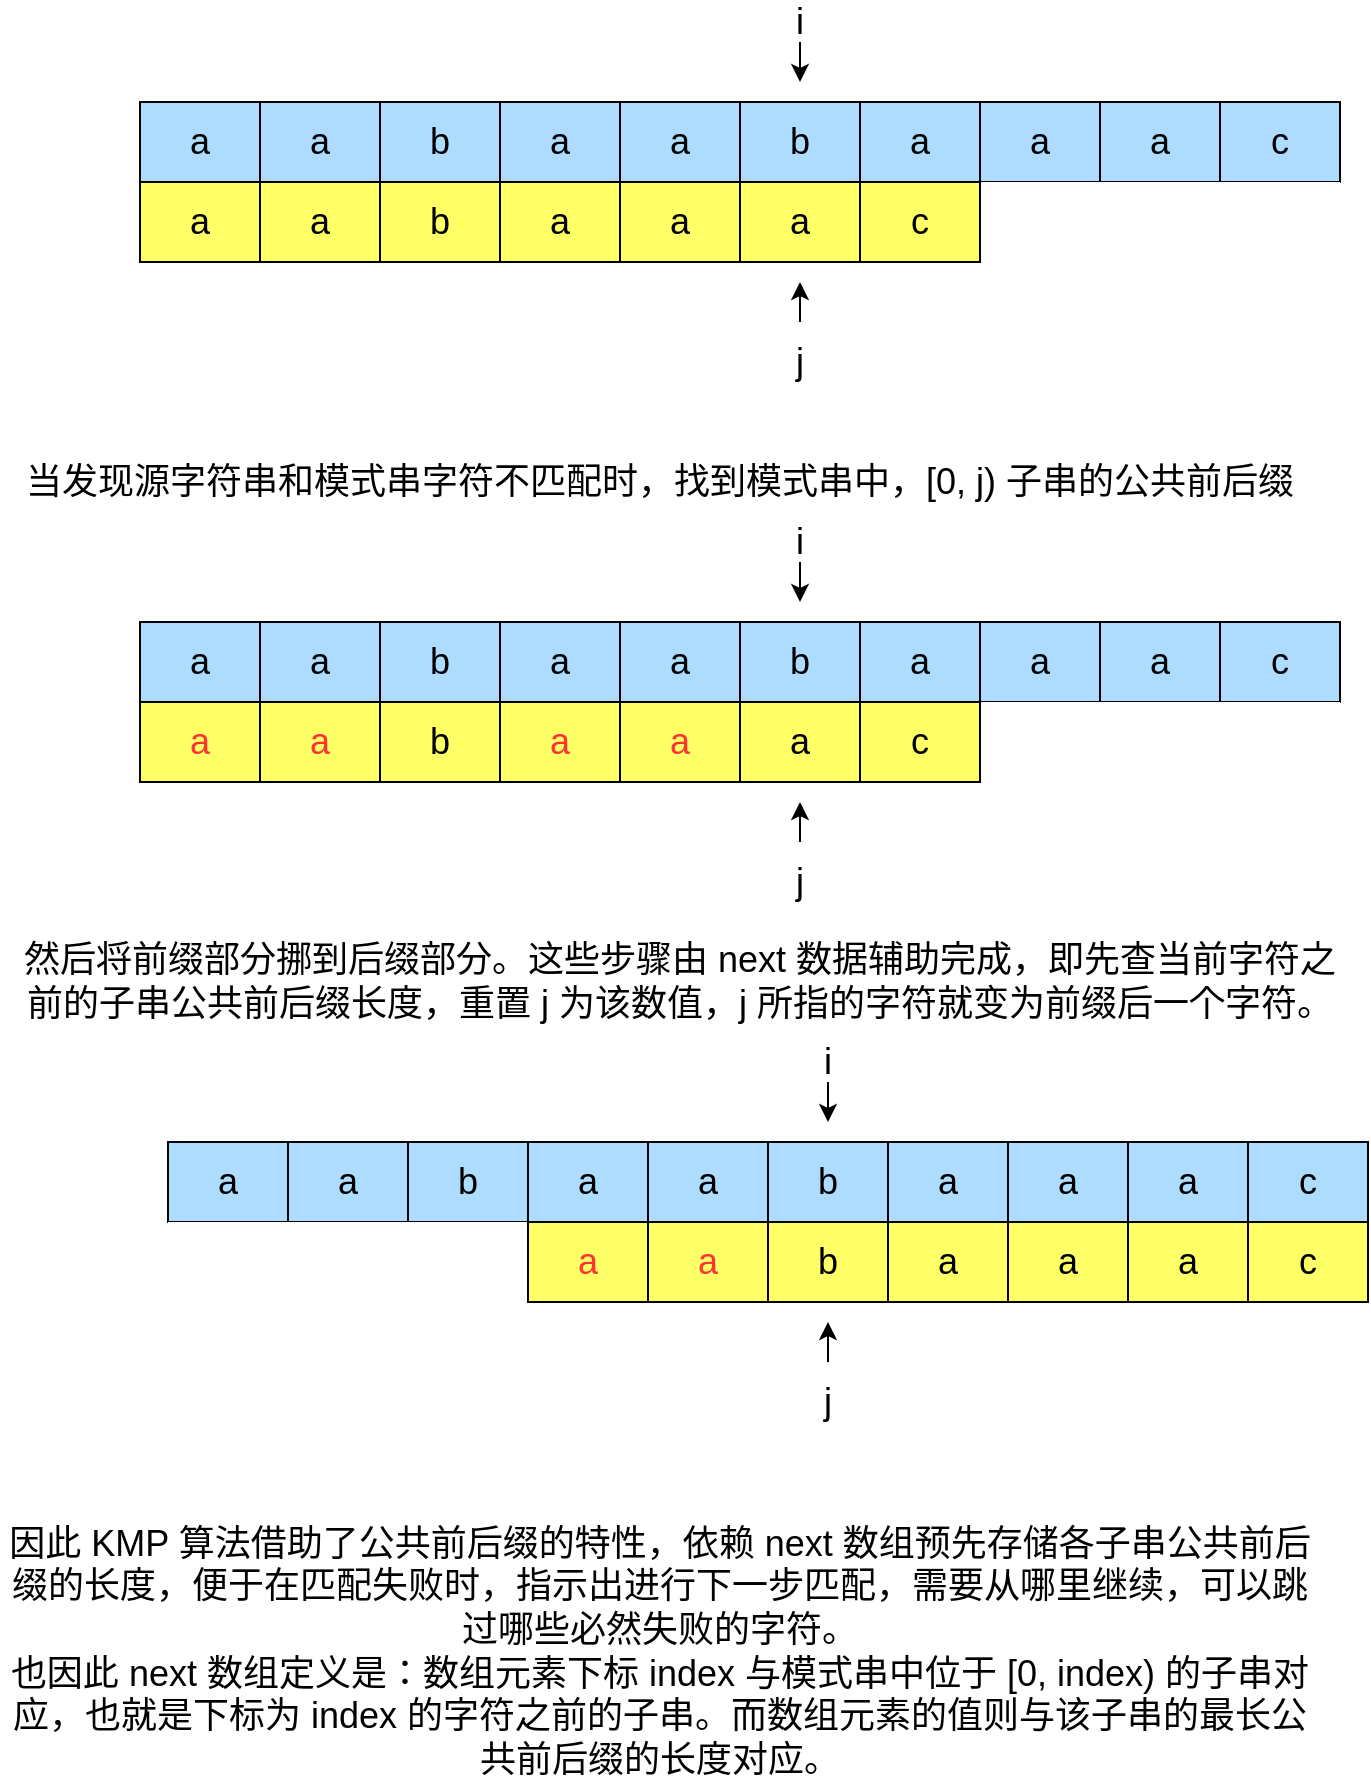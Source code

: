 <mxfile version="15.1.3" type="device"><diagram id="tYzsdqPTRvuJAZLkQLsl" name="第 1 页"><mxGraphModel dx="1024" dy="601" grid="1" gridSize="10" guides="1" tooltips="1" connect="1" arrows="1" fold="1" page="1" pageScale="1" pageWidth="827" pageHeight="1169" background="#ffffff" math="0" shadow="0"><root><mxCell id="0"/><mxCell id="1" parent="0"/><mxCell id="fSXqOZ0OQYLiDjSOfGeh-1" value="" style="shape=table;startSize=0;container=1;collapsible=0;childLayout=tableLayout;strokeColor=none;fontSize=18;" vertex="1" parent="1"><mxGeometry x="100" y="100" width="600" height="40" as="geometry"/></mxCell><mxCell id="fSXqOZ0OQYLiDjSOfGeh-2" value="" style="shape=partialRectangle;collapsible=0;dropTarget=0;pointerEvents=0;fillColor=none;top=0;left=0;bottom=0;right=0;points=[[0,0.5],[1,0.5]];portConstraint=eastwest;strokeColor=none;fontSize=18;" vertex="1" parent="fSXqOZ0OQYLiDjSOfGeh-1"><mxGeometry width="600" height="40" as="geometry"/></mxCell><mxCell id="fSXqOZ0OQYLiDjSOfGeh-3" value="a" style="shape=partialRectangle;html=1;whiteSpace=wrap;connectable=0;overflow=hidden;top=1;left=1;bottom=1;right=1;pointerEvents=1;fontSize=18;fillColor=#ADDCFF;" vertex="1" parent="fSXqOZ0OQYLiDjSOfGeh-2"><mxGeometry width="60" height="40" as="geometry"/></mxCell><mxCell id="fSXqOZ0OQYLiDjSOfGeh-4" value="a" style="shape=partialRectangle;html=1;whiteSpace=wrap;connectable=0;overflow=hidden;top=1;left=1;bottom=1;right=1;pointerEvents=1;fontSize=18;fillColor=#ADDCFF;" vertex="1" parent="fSXqOZ0OQYLiDjSOfGeh-2"><mxGeometry x="60" width="60" height="40" as="geometry"/></mxCell><mxCell id="fSXqOZ0OQYLiDjSOfGeh-5" value="b" style="shape=partialRectangle;html=1;whiteSpace=wrap;connectable=0;overflow=hidden;top=1;left=1;bottom=1;right=1;pointerEvents=1;fontSize=18;fillColor=#ADDCFF;" vertex="1" parent="fSXqOZ0OQYLiDjSOfGeh-2"><mxGeometry x="120" width="60" height="40" as="geometry"/></mxCell><mxCell id="fSXqOZ0OQYLiDjSOfGeh-6" value="a" style="shape=partialRectangle;html=1;whiteSpace=wrap;connectable=0;overflow=hidden;top=1;left=1;bottom=1;right=1;pointerEvents=1;fontSize=18;fillColor=#ADDCFF;" vertex="1" parent="fSXqOZ0OQYLiDjSOfGeh-2"><mxGeometry x="180" width="60" height="40" as="geometry"/></mxCell><mxCell id="fSXqOZ0OQYLiDjSOfGeh-7" value="a" style="shape=partialRectangle;html=1;whiteSpace=wrap;connectable=0;overflow=hidden;top=1;left=1;bottom=1;right=1;pointerEvents=1;fontSize=18;fillColor=#ADDCFF;" vertex="1" parent="fSXqOZ0OQYLiDjSOfGeh-2"><mxGeometry x="240" width="60" height="40" as="geometry"/></mxCell><mxCell id="fSXqOZ0OQYLiDjSOfGeh-8" value="b" style="shape=partialRectangle;html=1;whiteSpace=wrap;connectable=0;overflow=hidden;top=1;left=1;bottom=1;right=1;pointerEvents=1;fontSize=18;fillColor=#ADDCFF;" vertex="1" parent="fSXqOZ0OQYLiDjSOfGeh-2"><mxGeometry x="300" width="60" height="40" as="geometry"/></mxCell><mxCell id="fSXqOZ0OQYLiDjSOfGeh-9" value="a" style="shape=partialRectangle;html=1;whiteSpace=wrap;connectable=0;overflow=hidden;top=1;left=1;bottom=1;right=1;pointerEvents=1;fontSize=18;fillColor=#ADDCFF;" vertex="1" parent="fSXqOZ0OQYLiDjSOfGeh-2"><mxGeometry x="360" width="60" height="40" as="geometry"/></mxCell><mxCell id="fSXqOZ0OQYLiDjSOfGeh-10" value="a" style="shape=partialRectangle;html=1;whiteSpace=wrap;connectable=0;overflow=hidden;top=1;left=1;bottom=1;right=1;pointerEvents=1;fontSize=18;fillColor=#ADDCFF;" vertex="1" parent="fSXqOZ0OQYLiDjSOfGeh-2"><mxGeometry x="420" width="60" height="40" as="geometry"/></mxCell><mxCell id="fSXqOZ0OQYLiDjSOfGeh-11" value="a" style="shape=partialRectangle;html=1;whiteSpace=wrap;connectable=0;overflow=hidden;top=1;left=1;bottom=1;right=1;pointerEvents=1;fontSize=18;fillColor=#ADDCFF;" vertex="1" parent="fSXqOZ0OQYLiDjSOfGeh-2"><mxGeometry x="480" width="60" height="40" as="geometry"/></mxCell><mxCell id="fSXqOZ0OQYLiDjSOfGeh-12" value="c" style="shape=partialRectangle;html=1;whiteSpace=wrap;connectable=0;overflow=hidden;top=1;left=1;bottom=1;right=1;pointerEvents=1;fontSize=18;fillColor=#ADDCFF;" vertex="1" parent="fSXqOZ0OQYLiDjSOfGeh-2"><mxGeometry x="540" width="60" height="40" as="geometry"/></mxCell><mxCell id="fSXqOZ0OQYLiDjSOfGeh-24" value="" style="shape=table;startSize=0;container=1;collapsible=0;childLayout=tableLayout;strokeColor=none;fontSize=18;" vertex="1" parent="1"><mxGeometry x="100" y="140" width="600" height="40" as="geometry"/></mxCell><mxCell id="fSXqOZ0OQYLiDjSOfGeh-25" value="" style="shape=partialRectangle;collapsible=0;dropTarget=0;pointerEvents=0;fillColor=none;top=0;left=0;bottom=0;right=0;points=[[0,0.5],[1,0.5]];portConstraint=eastwest;strokeColor=none;fontSize=18;" vertex="1" parent="fSXqOZ0OQYLiDjSOfGeh-24"><mxGeometry width="600" height="40" as="geometry"/></mxCell><mxCell id="fSXqOZ0OQYLiDjSOfGeh-26" value="a" style="shape=partialRectangle;html=1;whiteSpace=wrap;connectable=0;overflow=hidden;top=1;left=1;bottom=1;right=1;pointerEvents=1;fontSize=18;fillColor=#FFFF66;" vertex="1" parent="fSXqOZ0OQYLiDjSOfGeh-25"><mxGeometry width="60" height="40" as="geometry"/></mxCell><mxCell id="fSXqOZ0OQYLiDjSOfGeh-27" value="a" style="shape=partialRectangle;html=1;whiteSpace=wrap;connectable=0;overflow=hidden;top=1;left=1;bottom=1;right=1;pointerEvents=1;fontSize=18;fillColor=#FFFF66;" vertex="1" parent="fSXqOZ0OQYLiDjSOfGeh-25"><mxGeometry x="60" width="60" height="40" as="geometry"/></mxCell><mxCell id="fSXqOZ0OQYLiDjSOfGeh-28" value="b" style="shape=partialRectangle;html=1;whiteSpace=wrap;connectable=0;overflow=hidden;top=1;left=1;bottom=1;right=1;pointerEvents=1;fontSize=18;fillColor=#FFFF66;" vertex="1" parent="fSXqOZ0OQYLiDjSOfGeh-25"><mxGeometry x="120" width="60" height="40" as="geometry"/></mxCell><mxCell id="fSXqOZ0OQYLiDjSOfGeh-29" value="a" style="shape=partialRectangle;html=1;whiteSpace=wrap;connectable=0;overflow=hidden;top=1;left=1;bottom=1;right=1;pointerEvents=1;fontSize=18;fillColor=#FFFF66;" vertex="1" parent="fSXqOZ0OQYLiDjSOfGeh-25"><mxGeometry x="180" width="60" height="40" as="geometry"/></mxCell><mxCell id="fSXqOZ0OQYLiDjSOfGeh-30" value="a" style="shape=partialRectangle;html=1;whiteSpace=wrap;connectable=0;overflow=hidden;top=1;left=1;bottom=1;right=1;pointerEvents=1;fontSize=18;fillColor=#FFFF66;" vertex="1" parent="fSXqOZ0OQYLiDjSOfGeh-25"><mxGeometry x="240" width="60" height="40" as="geometry"/></mxCell><mxCell id="fSXqOZ0OQYLiDjSOfGeh-31" value="a" style="shape=partialRectangle;html=1;whiteSpace=wrap;connectable=0;overflow=hidden;top=1;left=1;bottom=1;right=1;pointerEvents=1;fontSize=18;fillColor=#FFFF66;" vertex="1" parent="fSXqOZ0OQYLiDjSOfGeh-25"><mxGeometry x="300" width="60" height="40" as="geometry"/></mxCell><mxCell id="fSXqOZ0OQYLiDjSOfGeh-32" value="c" style="shape=partialRectangle;html=1;whiteSpace=wrap;connectable=0;overflow=hidden;top=1;left=1;bottom=1;right=1;pointerEvents=1;fontSize=18;fillColor=#FFFF66;" vertex="1" parent="fSXqOZ0OQYLiDjSOfGeh-25"><mxGeometry x="360" width="60" height="40" as="geometry"/></mxCell><mxCell id="fSXqOZ0OQYLiDjSOfGeh-33" value="" style="shape=partialRectangle;html=1;whiteSpace=wrap;connectable=0;overflow=hidden;fillColor=none;top=0;left=0;bottom=0;right=0;pointerEvents=1;strokeColor=none;fontSize=18;" vertex="1" parent="fSXqOZ0OQYLiDjSOfGeh-25"><mxGeometry x="420" width="60" height="40" as="geometry"/></mxCell><mxCell id="fSXqOZ0OQYLiDjSOfGeh-34" value="" style="shape=partialRectangle;html=1;whiteSpace=wrap;connectable=0;overflow=hidden;fillColor=none;top=0;left=0;bottom=0;right=0;pointerEvents=1;strokeColor=none;fontSize=18;" vertex="1" parent="fSXqOZ0OQYLiDjSOfGeh-25"><mxGeometry x="480" width="60" height="40" as="geometry"/></mxCell><mxCell id="fSXqOZ0OQYLiDjSOfGeh-35" value="" style="shape=partialRectangle;html=1;whiteSpace=wrap;connectable=0;overflow=hidden;fillColor=none;top=0;left=0;bottom=0;right=0;pointerEvents=1;strokeColor=none;fontSize=18;" vertex="1" parent="fSXqOZ0OQYLiDjSOfGeh-25"><mxGeometry x="540" width="60" height="40" as="geometry"/></mxCell><mxCell id="fSXqOZ0OQYLiDjSOfGeh-36" value="" style="endArrow=classic;html=1;fontSize=18;" edge="1" parent="1"><mxGeometry width="50" height="50" relative="1" as="geometry"><mxPoint x="430" y="210" as="sourcePoint"/><mxPoint x="430" y="190" as="targetPoint"/></mxGeometry></mxCell><mxCell id="fSXqOZ0OQYLiDjSOfGeh-38" value="j" style="text;html=1;strokeColor=none;fillColor=none;align=center;verticalAlign=middle;whiteSpace=wrap;rounded=0;fontSize=18;" vertex="1" parent="1"><mxGeometry x="410" y="220" width="40" height="20" as="geometry"/></mxCell><mxCell id="fSXqOZ0OQYLiDjSOfGeh-39" value="" style="endArrow=classic;html=1;fontSize=18;" edge="1" parent="1"><mxGeometry width="50" height="50" relative="1" as="geometry"><mxPoint x="430" y="70" as="sourcePoint"/><mxPoint x="430" y="90" as="targetPoint"/></mxGeometry></mxCell><mxCell id="fSXqOZ0OQYLiDjSOfGeh-40" value="i" style="text;html=1;strokeColor=none;fillColor=none;align=center;verticalAlign=middle;whiteSpace=wrap;rounded=0;fontSize=18;" vertex="1" parent="1"><mxGeometry x="410" y="50" width="40" height="20" as="geometry"/></mxCell><mxCell id="fSXqOZ0OQYLiDjSOfGeh-41" value="当发现源字符串和模式串字符不匹配时，找到模式串中，[0, j) 子串的公共前后缀" style="text;html=1;strokeColor=none;fillColor=none;align=center;verticalAlign=middle;whiteSpace=wrap;rounded=0;fontSize=18;" vertex="1" parent="1"><mxGeometry x="30" y="280" width="660" height="20" as="geometry"/></mxCell><mxCell id="fSXqOZ0OQYLiDjSOfGeh-42" value="" style="shape=table;startSize=0;container=1;collapsible=0;childLayout=tableLayout;strokeColor=none;fontSize=18;" vertex="1" parent="1"><mxGeometry x="100" y="360" width="600" height="40" as="geometry"/></mxCell><mxCell id="fSXqOZ0OQYLiDjSOfGeh-43" value="" style="shape=partialRectangle;collapsible=0;dropTarget=0;pointerEvents=0;fillColor=none;top=0;left=0;bottom=0;right=0;points=[[0,0.5],[1,0.5]];portConstraint=eastwest;strokeColor=none;fontSize=18;" vertex="1" parent="fSXqOZ0OQYLiDjSOfGeh-42"><mxGeometry width="600" height="40" as="geometry"/></mxCell><mxCell id="fSXqOZ0OQYLiDjSOfGeh-44" value="a" style="shape=partialRectangle;html=1;whiteSpace=wrap;connectable=0;overflow=hidden;top=1;left=1;bottom=1;right=1;pointerEvents=1;fontSize=18;fillColor=#ADDCFF;" vertex="1" parent="fSXqOZ0OQYLiDjSOfGeh-43"><mxGeometry width="60" height="40" as="geometry"/></mxCell><mxCell id="fSXqOZ0OQYLiDjSOfGeh-45" value="a" style="shape=partialRectangle;html=1;whiteSpace=wrap;connectable=0;overflow=hidden;top=1;left=1;bottom=1;right=1;pointerEvents=1;fontSize=18;fillColor=#ADDCFF;" vertex="1" parent="fSXqOZ0OQYLiDjSOfGeh-43"><mxGeometry x="60" width="60" height="40" as="geometry"/></mxCell><mxCell id="fSXqOZ0OQYLiDjSOfGeh-46" value="b" style="shape=partialRectangle;html=1;whiteSpace=wrap;connectable=0;overflow=hidden;top=1;left=1;bottom=1;right=1;pointerEvents=1;fontSize=18;fillColor=#ADDCFF;" vertex="1" parent="fSXqOZ0OQYLiDjSOfGeh-43"><mxGeometry x="120" width="60" height="40" as="geometry"/></mxCell><mxCell id="fSXqOZ0OQYLiDjSOfGeh-47" value="a" style="shape=partialRectangle;html=1;whiteSpace=wrap;connectable=0;overflow=hidden;top=1;left=1;bottom=1;right=1;pointerEvents=1;fontSize=18;fillColor=#ADDCFF;" vertex="1" parent="fSXqOZ0OQYLiDjSOfGeh-43"><mxGeometry x="180" width="60" height="40" as="geometry"/></mxCell><mxCell id="fSXqOZ0OQYLiDjSOfGeh-48" value="a" style="shape=partialRectangle;html=1;whiteSpace=wrap;connectable=0;overflow=hidden;top=1;left=1;bottom=1;right=1;pointerEvents=1;fontSize=18;fillColor=#ADDCFF;" vertex="1" parent="fSXqOZ0OQYLiDjSOfGeh-43"><mxGeometry x="240" width="60" height="40" as="geometry"/></mxCell><mxCell id="fSXqOZ0OQYLiDjSOfGeh-49" value="b" style="shape=partialRectangle;html=1;whiteSpace=wrap;connectable=0;overflow=hidden;top=1;left=1;bottom=1;right=1;pointerEvents=1;fontSize=18;fillColor=#ADDCFF;" vertex="1" parent="fSXqOZ0OQYLiDjSOfGeh-43"><mxGeometry x="300" width="60" height="40" as="geometry"/></mxCell><mxCell id="fSXqOZ0OQYLiDjSOfGeh-50" value="a" style="shape=partialRectangle;html=1;whiteSpace=wrap;connectable=0;overflow=hidden;top=1;left=1;bottom=1;right=1;pointerEvents=1;fontSize=18;fillColor=#ADDCFF;" vertex="1" parent="fSXqOZ0OQYLiDjSOfGeh-43"><mxGeometry x="360" width="60" height="40" as="geometry"/></mxCell><mxCell id="fSXqOZ0OQYLiDjSOfGeh-51" value="a" style="shape=partialRectangle;html=1;whiteSpace=wrap;connectable=0;overflow=hidden;top=1;left=1;bottom=1;right=1;pointerEvents=1;fontSize=18;fillColor=#ADDCFF;" vertex="1" parent="fSXqOZ0OQYLiDjSOfGeh-43"><mxGeometry x="420" width="60" height="40" as="geometry"/></mxCell><mxCell id="fSXqOZ0OQYLiDjSOfGeh-52" value="a" style="shape=partialRectangle;html=1;whiteSpace=wrap;connectable=0;overflow=hidden;top=1;left=1;bottom=1;right=1;pointerEvents=1;fontSize=18;fillColor=#ADDCFF;" vertex="1" parent="fSXqOZ0OQYLiDjSOfGeh-43"><mxGeometry x="480" width="60" height="40" as="geometry"/></mxCell><mxCell id="fSXqOZ0OQYLiDjSOfGeh-53" value="c" style="shape=partialRectangle;html=1;whiteSpace=wrap;connectable=0;overflow=hidden;top=1;left=1;bottom=1;right=1;pointerEvents=1;fontSize=18;fillColor=#ADDCFF;" vertex="1" parent="fSXqOZ0OQYLiDjSOfGeh-43"><mxGeometry x="540" width="60" height="40" as="geometry"/></mxCell><mxCell id="fSXqOZ0OQYLiDjSOfGeh-54" value="" style="shape=table;startSize=0;container=1;collapsible=0;childLayout=tableLayout;strokeColor=none;fontSize=18;" vertex="1" parent="1"><mxGeometry x="100" y="400" width="600" height="40" as="geometry"/></mxCell><mxCell id="fSXqOZ0OQYLiDjSOfGeh-55" value="" style="shape=partialRectangle;collapsible=0;dropTarget=0;pointerEvents=0;fillColor=none;top=0;left=0;bottom=0;right=0;points=[[0,0.5],[1,0.5]];portConstraint=eastwest;strokeColor=none;fontSize=18;" vertex="1" parent="fSXqOZ0OQYLiDjSOfGeh-54"><mxGeometry width="600" height="40" as="geometry"/></mxCell><mxCell id="fSXqOZ0OQYLiDjSOfGeh-56" value="a" style="shape=partialRectangle;html=1;whiteSpace=wrap;connectable=0;overflow=hidden;top=1;left=1;bottom=1;right=1;pointerEvents=1;fontSize=18;fillColor=#FFFF66;fontColor=#FF3333;" vertex="1" parent="fSXqOZ0OQYLiDjSOfGeh-55"><mxGeometry width="60" height="40" as="geometry"/></mxCell><mxCell id="fSXqOZ0OQYLiDjSOfGeh-57" value="a" style="shape=partialRectangle;html=1;whiteSpace=wrap;connectable=0;overflow=hidden;top=1;left=1;bottom=1;right=1;pointerEvents=1;fontSize=18;fillColor=#FFFF66;fontColor=#FF3333;" vertex="1" parent="fSXqOZ0OQYLiDjSOfGeh-55"><mxGeometry x="60" width="60" height="40" as="geometry"/></mxCell><mxCell id="fSXqOZ0OQYLiDjSOfGeh-58" value="b" style="shape=partialRectangle;html=1;whiteSpace=wrap;connectable=0;overflow=hidden;top=1;left=1;bottom=1;right=1;pointerEvents=1;fontSize=18;fillColor=#FFFF66;" vertex="1" parent="fSXqOZ0OQYLiDjSOfGeh-55"><mxGeometry x="120" width="60" height="40" as="geometry"/></mxCell><mxCell id="fSXqOZ0OQYLiDjSOfGeh-59" value="a" style="shape=partialRectangle;html=1;whiteSpace=wrap;connectable=0;overflow=hidden;top=1;left=1;bottom=1;right=1;pointerEvents=1;fontSize=18;fillColor=#FFFF66;fontColor=#FF3333;" vertex="1" parent="fSXqOZ0OQYLiDjSOfGeh-55"><mxGeometry x="180" width="60" height="40" as="geometry"/></mxCell><mxCell id="fSXqOZ0OQYLiDjSOfGeh-60" value="a" style="shape=partialRectangle;html=1;whiteSpace=wrap;connectable=0;overflow=hidden;top=1;left=1;bottom=1;right=1;pointerEvents=1;fontSize=18;fillColor=#FFFF66;fontColor=#FF3333;" vertex="1" parent="fSXqOZ0OQYLiDjSOfGeh-55"><mxGeometry x="240" width="60" height="40" as="geometry"/></mxCell><mxCell id="fSXqOZ0OQYLiDjSOfGeh-61" value="a" style="shape=partialRectangle;html=1;whiteSpace=wrap;connectable=0;overflow=hidden;top=1;left=1;bottom=1;right=1;pointerEvents=1;fontSize=18;fillColor=#FFFF66;fontColor=#030000;" vertex="1" parent="fSXqOZ0OQYLiDjSOfGeh-55"><mxGeometry x="300" width="60" height="40" as="geometry"/></mxCell><mxCell id="fSXqOZ0OQYLiDjSOfGeh-62" value="c" style="shape=partialRectangle;html=1;whiteSpace=wrap;connectable=0;overflow=hidden;top=1;left=1;bottom=1;right=1;pointerEvents=1;fontSize=18;fillColor=#FFFF66;" vertex="1" parent="fSXqOZ0OQYLiDjSOfGeh-55"><mxGeometry x="360" width="60" height="40" as="geometry"/></mxCell><mxCell id="fSXqOZ0OQYLiDjSOfGeh-63" value="" style="shape=partialRectangle;html=1;whiteSpace=wrap;connectable=0;overflow=hidden;fillColor=none;top=0;left=0;bottom=0;right=0;pointerEvents=1;strokeColor=none;fontSize=18;" vertex="1" parent="fSXqOZ0OQYLiDjSOfGeh-55"><mxGeometry x="420" width="60" height="40" as="geometry"/></mxCell><mxCell id="fSXqOZ0OQYLiDjSOfGeh-64" value="" style="shape=partialRectangle;html=1;whiteSpace=wrap;connectable=0;overflow=hidden;fillColor=none;top=0;left=0;bottom=0;right=0;pointerEvents=1;strokeColor=none;fontSize=18;" vertex="1" parent="fSXqOZ0OQYLiDjSOfGeh-55"><mxGeometry x="480" width="60" height="40" as="geometry"/></mxCell><mxCell id="fSXqOZ0OQYLiDjSOfGeh-65" value="" style="shape=partialRectangle;html=1;whiteSpace=wrap;connectable=0;overflow=hidden;fillColor=none;top=0;left=0;bottom=0;right=0;pointerEvents=1;strokeColor=none;fontSize=18;" vertex="1" parent="fSXqOZ0OQYLiDjSOfGeh-55"><mxGeometry x="540" width="60" height="40" as="geometry"/></mxCell><mxCell id="fSXqOZ0OQYLiDjSOfGeh-66" value="" style="endArrow=classic;html=1;fontSize=18;" edge="1" parent="1"><mxGeometry width="50" height="50" relative="1" as="geometry"><mxPoint x="430" y="470" as="sourcePoint"/><mxPoint x="430" y="450" as="targetPoint"/></mxGeometry></mxCell><mxCell id="fSXqOZ0OQYLiDjSOfGeh-67" value="j" style="text;html=1;strokeColor=none;fillColor=none;align=center;verticalAlign=middle;whiteSpace=wrap;rounded=0;fontSize=18;" vertex="1" parent="1"><mxGeometry x="410" y="480" width="40" height="20" as="geometry"/></mxCell><mxCell id="fSXqOZ0OQYLiDjSOfGeh-68" value="" style="endArrow=classic;html=1;fontSize=18;" edge="1" parent="1"><mxGeometry width="50" height="50" relative="1" as="geometry"><mxPoint x="430" y="330" as="sourcePoint"/><mxPoint x="430" y="350" as="targetPoint"/></mxGeometry></mxCell><mxCell id="fSXqOZ0OQYLiDjSOfGeh-69" value="i" style="text;html=1;strokeColor=none;fillColor=none;align=center;verticalAlign=middle;whiteSpace=wrap;rounded=0;fontSize=18;" vertex="1" parent="1"><mxGeometry x="410" y="310" width="40" height="20" as="geometry"/></mxCell><mxCell id="fSXqOZ0OQYLiDjSOfGeh-70" value="然后将前缀部分挪到后缀部分。这些步骤由 next 数据辅助完成，即先查当前字符之前的子串公共前后缀长度，重置 j 为该数值，j 所指的字符就变为前缀后一个字符。" style="text;html=1;strokeColor=none;fillColor=none;align=center;verticalAlign=middle;whiteSpace=wrap;rounded=0;fontSize=18;" vertex="1" parent="1"><mxGeometry x="40" y="530" width="660" height="20" as="geometry"/></mxCell><mxCell id="fSXqOZ0OQYLiDjSOfGeh-71" value="" style="shape=table;startSize=0;container=1;collapsible=0;childLayout=tableLayout;strokeColor=none;fontSize=18;" vertex="1" parent="1"><mxGeometry x="114" y="620" width="600" height="40" as="geometry"/></mxCell><mxCell id="fSXqOZ0OQYLiDjSOfGeh-72" value="" style="shape=partialRectangle;collapsible=0;dropTarget=0;pointerEvents=0;fillColor=none;top=0;left=0;bottom=0;right=0;points=[[0,0.5],[1,0.5]];portConstraint=eastwest;strokeColor=none;fontSize=18;" vertex="1" parent="fSXqOZ0OQYLiDjSOfGeh-71"><mxGeometry width="600" height="40" as="geometry"/></mxCell><mxCell id="fSXqOZ0OQYLiDjSOfGeh-73" value="a" style="shape=partialRectangle;html=1;whiteSpace=wrap;connectable=0;overflow=hidden;top=1;left=1;bottom=1;right=1;pointerEvents=1;fontSize=18;fillColor=#ADDCFF;" vertex="1" parent="fSXqOZ0OQYLiDjSOfGeh-72"><mxGeometry width="60" height="40" as="geometry"/></mxCell><mxCell id="fSXqOZ0OQYLiDjSOfGeh-74" value="a" style="shape=partialRectangle;html=1;whiteSpace=wrap;connectable=0;overflow=hidden;top=1;left=1;bottom=1;right=1;pointerEvents=1;fontSize=18;fillColor=#ADDCFF;" vertex="1" parent="fSXqOZ0OQYLiDjSOfGeh-72"><mxGeometry x="60" width="60" height="40" as="geometry"/></mxCell><mxCell id="fSXqOZ0OQYLiDjSOfGeh-75" value="b" style="shape=partialRectangle;html=1;whiteSpace=wrap;connectable=0;overflow=hidden;top=1;left=1;bottom=1;right=1;pointerEvents=1;fontSize=18;fillColor=#ADDCFF;" vertex="1" parent="fSXqOZ0OQYLiDjSOfGeh-72"><mxGeometry x="120" width="60" height="40" as="geometry"/></mxCell><mxCell id="fSXqOZ0OQYLiDjSOfGeh-76" value="a" style="shape=partialRectangle;html=1;whiteSpace=wrap;connectable=0;overflow=hidden;top=1;left=1;bottom=1;right=1;pointerEvents=1;fontSize=18;fillColor=#ADDCFF;" vertex="1" parent="fSXqOZ0OQYLiDjSOfGeh-72"><mxGeometry x="180" width="60" height="40" as="geometry"/></mxCell><mxCell id="fSXqOZ0OQYLiDjSOfGeh-77" value="a" style="shape=partialRectangle;html=1;whiteSpace=wrap;connectable=0;overflow=hidden;top=1;left=1;bottom=1;right=1;pointerEvents=1;fontSize=18;fillColor=#ADDCFF;" vertex="1" parent="fSXqOZ0OQYLiDjSOfGeh-72"><mxGeometry x="240" width="60" height="40" as="geometry"/></mxCell><mxCell id="fSXqOZ0OQYLiDjSOfGeh-78" value="b" style="shape=partialRectangle;html=1;whiteSpace=wrap;connectable=0;overflow=hidden;top=1;left=1;bottom=1;right=1;pointerEvents=1;fontSize=18;fillColor=#ADDCFF;" vertex="1" parent="fSXqOZ0OQYLiDjSOfGeh-72"><mxGeometry x="300" width="60" height="40" as="geometry"/></mxCell><mxCell id="fSXqOZ0OQYLiDjSOfGeh-79" value="a" style="shape=partialRectangle;html=1;whiteSpace=wrap;connectable=0;overflow=hidden;top=1;left=1;bottom=1;right=1;pointerEvents=1;fontSize=18;fillColor=#ADDCFF;" vertex="1" parent="fSXqOZ0OQYLiDjSOfGeh-72"><mxGeometry x="360" width="60" height="40" as="geometry"/></mxCell><mxCell id="fSXqOZ0OQYLiDjSOfGeh-80" value="a" style="shape=partialRectangle;html=1;whiteSpace=wrap;connectable=0;overflow=hidden;top=1;left=1;bottom=1;right=1;pointerEvents=1;fontSize=18;fillColor=#ADDCFF;" vertex="1" parent="fSXqOZ0OQYLiDjSOfGeh-72"><mxGeometry x="420" width="60" height="40" as="geometry"/></mxCell><mxCell id="fSXqOZ0OQYLiDjSOfGeh-81" value="a" style="shape=partialRectangle;html=1;whiteSpace=wrap;connectable=0;overflow=hidden;top=1;left=1;bottom=1;right=1;pointerEvents=1;fontSize=18;fillColor=#ADDCFF;" vertex="1" parent="fSXqOZ0OQYLiDjSOfGeh-72"><mxGeometry x="480" width="60" height="40" as="geometry"/></mxCell><mxCell id="fSXqOZ0OQYLiDjSOfGeh-82" value="c" style="shape=partialRectangle;html=1;whiteSpace=wrap;connectable=0;overflow=hidden;top=1;left=1;bottom=1;right=1;pointerEvents=1;fontSize=18;fillColor=#ADDCFF;" vertex="1" parent="fSXqOZ0OQYLiDjSOfGeh-72"><mxGeometry x="540" width="60" height="40" as="geometry"/></mxCell><mxCell id="fSXqOZ0OQYLiDjSOfGeh-83" value="" style="shape=table;startSize=0;container=1;collapsible=0;childLayout=tableLayout;strokeColor=none;fontSize=18;" vertex="1" parent="1"><mxGeometry x="114" y="660" width="600" height="40" as="geometry"/></mxCell><mxCell id="fSXqOZ0OQYLiDjSOfGeh-84" value="" style="shape=partialRectangle;collapsible=0;dropTarget=0;pointerEvents=0;fillColor=none;top=0;left=0;bottom=0;right=0;points=[[0,0.5],[1,0.5]];portConstraint=eastwest;strokeColor=none;fontSize=18;" vertex="1" parent="fSXqOZ0OQYLiDjSOfGeh-83"><mxGeometry width="600" height="40" as="geometry"/></mxCell><mxCell id="fSXqOZ0OQYLiDjSOfGeh-85" value="" style="shape=partialRectangle;html=1;whiteSpace=wrap;connectable=0;overflow=hidden;top=1;left=1;bottom=1;right=1;pointerEvents=1;fontSize=18;fontColor=#FF3333;fillColor=#FFFFFF;strokeColor=none;" vertex="1" parent="fSXqOZ0OQYLiDjSOfGeh-84"><mxGeometry width="60" height="40" as="geometry"/></mxCell><mxCell id="fSXqOZ0OQYLiDjSOfGeh-86" value="" style="shape=partialRectangle;html=1;whiteSpace=wrap;connectable=0;overflow=hidden;top=1;left=1;bottom=1;right=1;pointerEvents=1;fontSize=18;fontColor=#FF3333;fillColor=#FFFFFF;strokeColor=none;" vertex="1" parent="fSXqOZ0OQYLiDjSOfGeh-84"><mxGeometry x="60" width="60" height="40" as="geometry"/></mxCell><mxCell id="fSXqOZ0OQYLiDjSOfGeh-87" value="" style="shape=partialRectangle;html=1;whiteSpace=wrap;connectable=0;overflow=hidden;top=1;left=1;bottom=1;right=1;pointerEvents=1;fontSize=18;fillColor=#FFFFFF;strokeColor=none;" vertex="1" parent="fSXqOZ0OQYLiDjSOfGeh-84"><mxGeometry x="120" width="60" height="40" as="geometry"/></mxCell><mxCell id="fSXqOZ0OQYLiDjSOfGeh-88" value="a" style="shape=partialRectangle;html=1;whiteSpace=wrap;connectable=0;overflow=hidden;top=1;left=1;bottom=1;right=1;pointerEvents=1;fontSize=18;fillColor=#FFFF66;fontColor=#FF3333;" vertex="1" parent="fSXqOZ0OQYLiDjSOfGeh-84"><mxGeometry x="180" width="60" height="40" as="geometry"/></mxCell><mxCell id="fSXqOZ0OQYLiDjSOfGeh-89" value="a" style="shape=partialRectangle;html=1;whiteSpace=wrap;connectable=0;overflow=hidden;top=1;left=1;bottom=1;right=1;pointerEvents=1;fontSize=18;fillColor=#FFFF66;fontColor=#FF3333;" vertex="1" parent="fSXqOZ0OQYLiDjSOfGeh-84"><mxGeometry x="240" width="60" height="40" as="geometry"/></mxCell><mxCell id="fSXqOZ0OQYLiDjSOfGeh-90" value="b" style="shape=partialRectangle;html=1;whiteSpace=wrap;connectable=0;overflow=hidden;top=1;left=1;bottom=1;right=1;pointerEvents=1;fontSize=18;fillColor=#FFFF66;fontColor=#030000;" vertex="1" parent="fSXqOZ0OQYLiDjSOfGeh-84"><mxGeometry x="300" width="60" height="40" as="geometry"/></mxCell><mxCell id="fSXqOZ0OQYLiDjSOfGeh-91" value="a" style="shape=partialRectangle;html=1;whiteSpace=wrap;connectable=0;overflow=hidden;top=1;left=1;bottom=1;right=1;pointerEvents=1;fontSize=18;fillColor=#FFFF66;" vertex="1" parent="fSXqOZ0OQYLiDjSOfGeh-84"><mxGeometry x="360" width="60" height="40" as="geometry"/></mxCell><mxCell id="fSXqOZ0OQYLiDjSOfGeh-92" value="a" style="shape=partialRectangle;html=1;whiteSpace=wrap;connectable=0;overflow=hidden;top=1;left=1;bottom=1;right=1;pointerEvents=1;fontSize=18;fillColor=#FFFF66;" vertex="1" parent="fSXqOZ0OQYLiDjSOfGeh-84"><mxGeometry x="420" width="60" height="40" as="geometry"/></mxCell><mxCell id="fSXqOZ0OQYLiDjSOfGeh-93" value="a" style="shape=partialRectangle;html=1;whiteSpace=wrap;connectable=0;overflow=hidden;top=1;left=1;bottom=1;right=1;pointerEvents=1;fontSize=18;fillColor=#FFFF66;" vertex="1" parent="fSXqOZ0OQYLiDjSOfGeh-84"><mxGeometry x="480" width="60" height="40" as="geometry"/></mxCell><mxCell id="fSXqOZ0OQYLiDjSOfGeh-94" value="c" style="shape=partialRectangle;html=1;whiteSpace=wrap;connectable=0;overflow=hidden;top=1;left=1;bottom=1;right=1;pointerEvents=1;fontSize=18;fillColor=#FFFF66;" vertex="1" parent="fSXqOZ0OQYLiDjSOfGeh-84"><mxGeometry x="540" width="60" height="40" as="geometry"/></mxCell><mxCell id="fSXqOZ0OQYLiDjSOfGeh-95" value="" style="endArrow=classic;html=1;fontSize=18;" edge="1" parent="1"><mxGeometry width="50" height="50" relative="1" as="geometry"><mxPoint x="444" y="730" as="sourcePoint"/><mxPoint x="444" y="710" as="targetPoint"/></mxGeometry></mxCell><mxCell id="fSXqOZ0OQYLiDjSOfGeh-96" value="j" style="text;html=1;strokeColor=none;fillColor=none;align=center;verticalAlign=middle;whiteSpace=wrap;rounded=0;fontSize=18;" vertex="1" parent="1"><mxGeometry x="424" y="740" width="40" height="20" as="geometry"/></mxCell><mxCell id="fSXqOZ0OQYLiDjSOfGeh-97" value="" style="endArrow=classic;html=1;fontSize=18;" edge="1" parent="1"><mxGeometry width="50" height="50" relative="1" as="geometry"><mxPoint x="444" y="590" as="sourcePoint"/><mxPoint x="444" y="610" as="targetPoint"/></mxGeometry></mxCell><mxCell id="fSXqOZ0OQYLiDjSOfGeh-98" value="i" style="text;html=1;strokeColor=none;fillColor=none;align=center;verticalAlign=middle;whiteSpace=wrap;rounded=0;fontSize=18;" vertex="1" parent="1"><mxGeometry x="424" y="570" width="40" height="20" as="geometry"/></mxCell><mxCell id="fSXqOZ0OQYLiDjSOfGeh-99" value="因此 KMP 算法借助了公共前后缀的特性，依赖 next 数组预先存储各子串公共前后缀的长度，便于在匹配失败时，指示出进行下一步匹配，需要从哪里继续，可以跳过哪些必然失败的字符。&lt;br&gt;也因此 next 数组定义是：数组元素下标 index 与模式串中位于 [0, index) 的子串对应，也就是下标为 index 的字符之前的子串。而数组元素的值则与该子串的最长公共前后缀的长度对应。" style="text;html=1;strokeColor=none;fillColor=none;align=center;verticalAlign=middle;whiteSpace=wrap;rounded=0;fontSize=18;fontColor=#030000;" vertex="1" parent="1"><mxGeometry x="30" y="810" width="660" height="130" as="geometry"/></mxCell></root></mxGraphModel></diagram></mxfile>